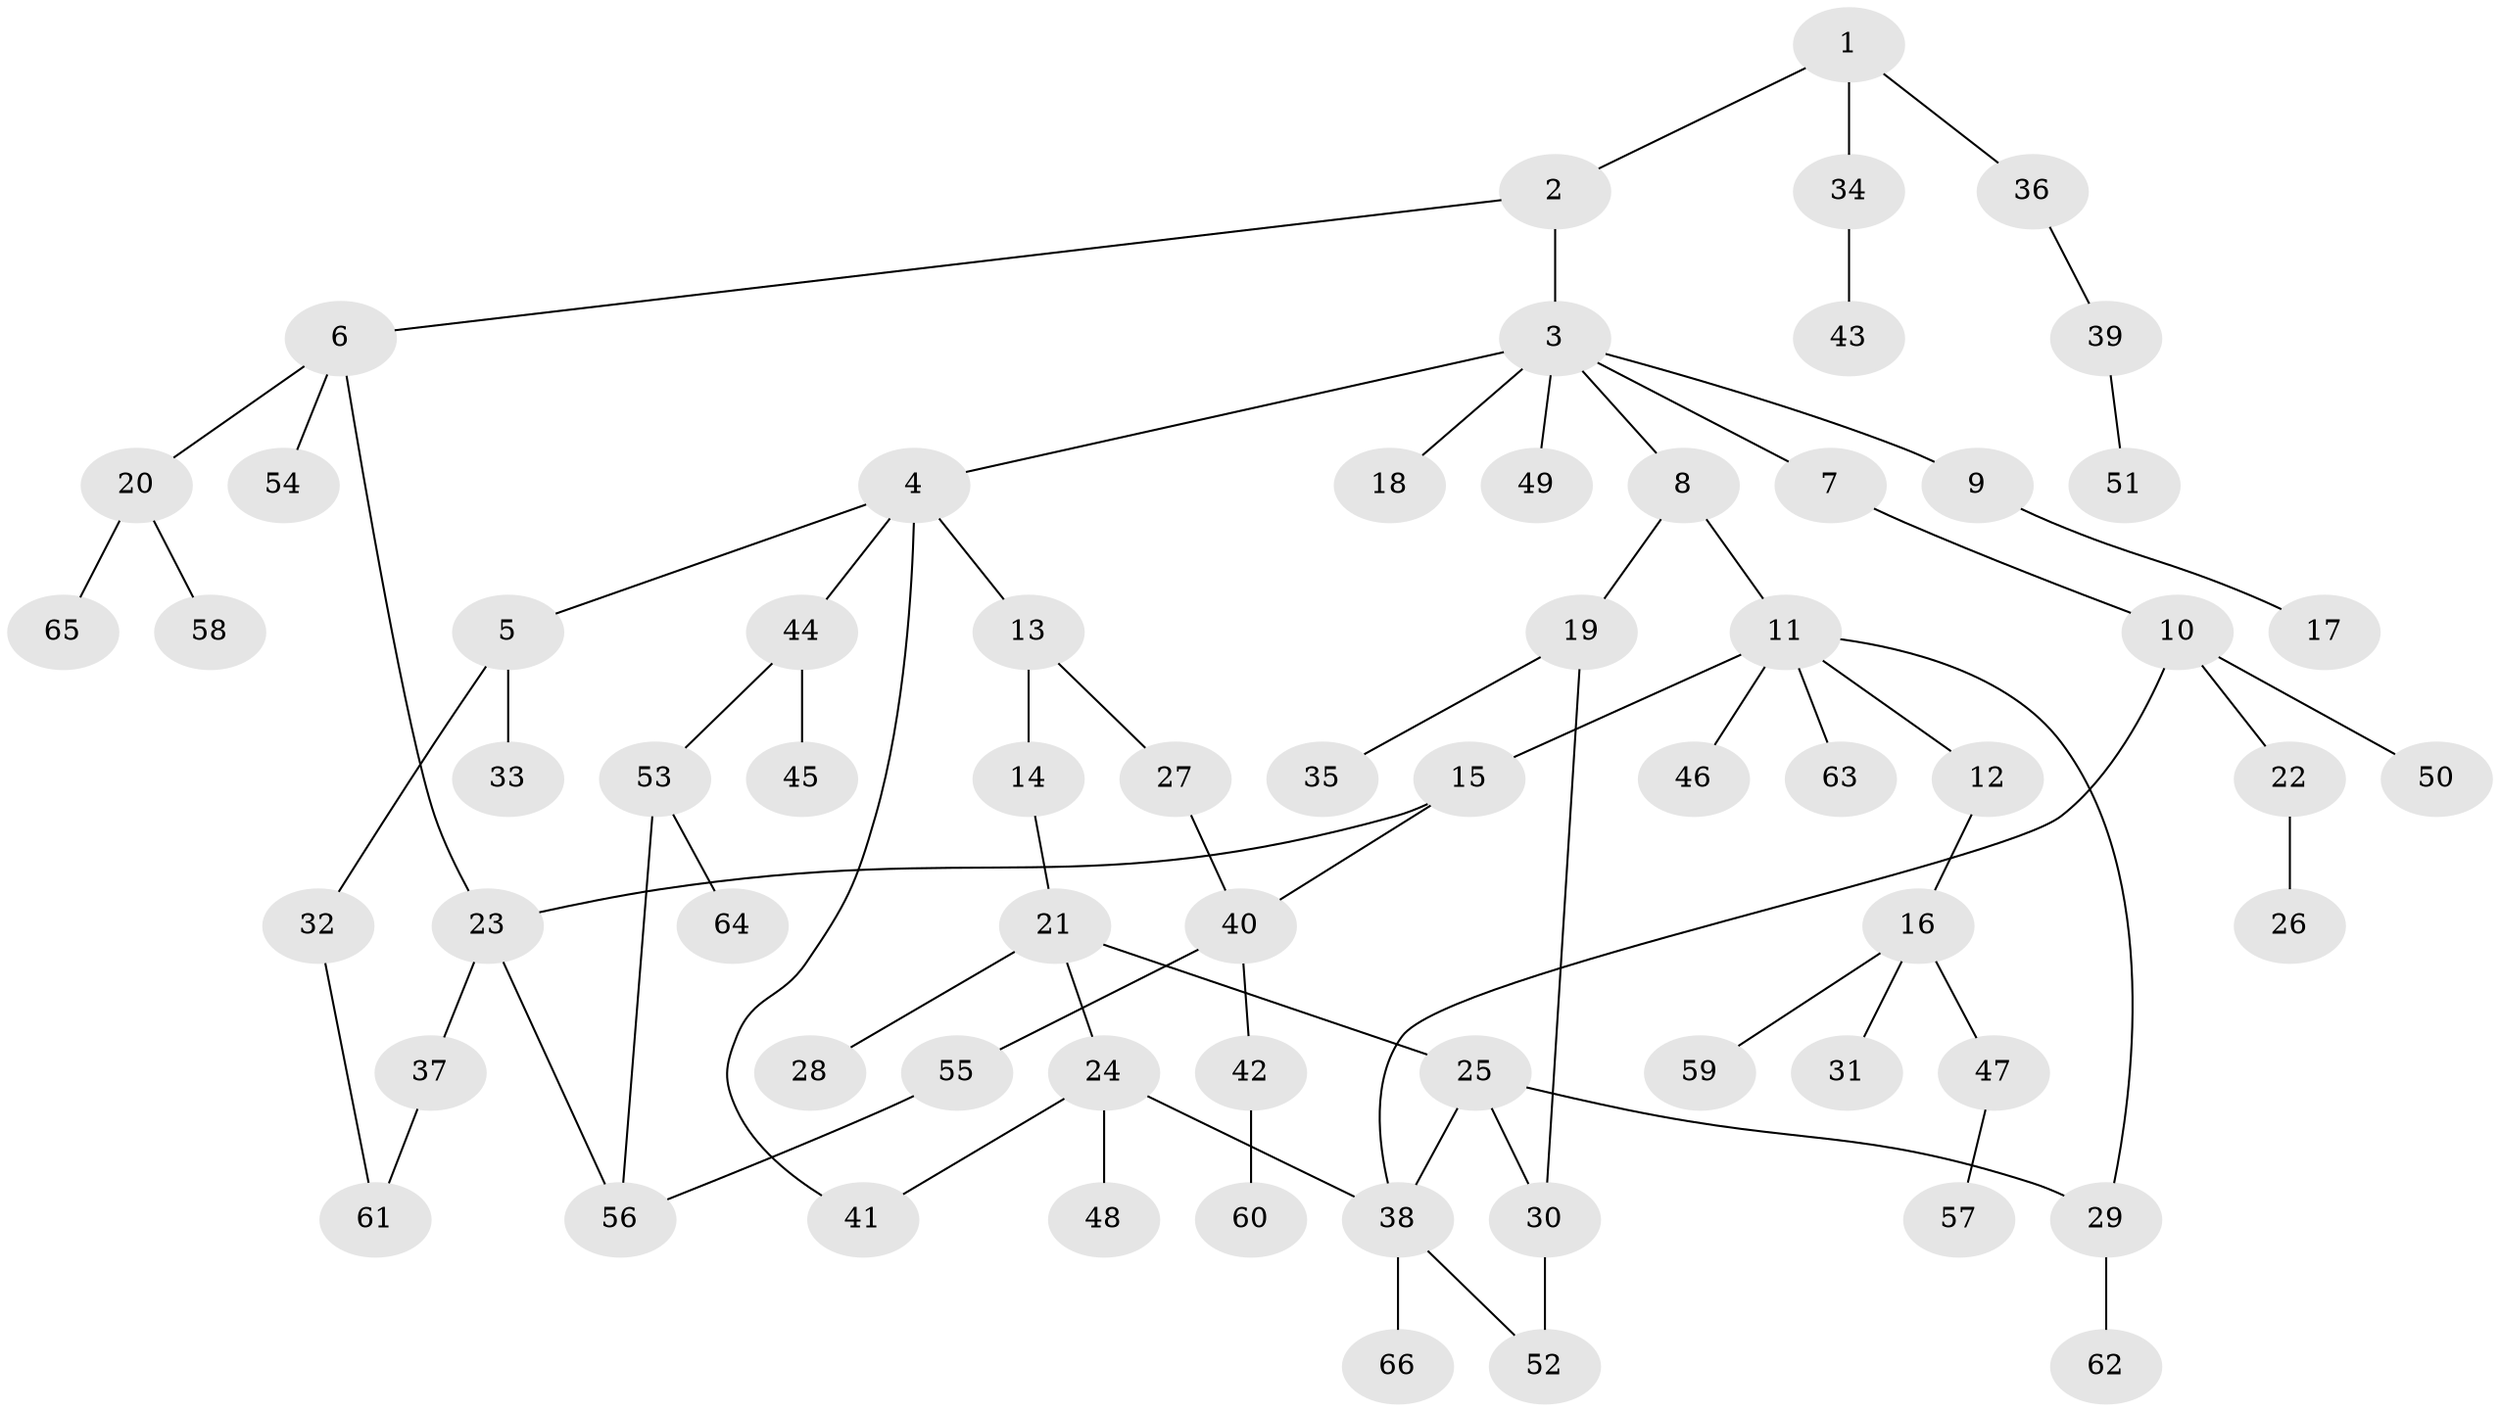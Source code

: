 // coarse degree distribution, {4: 0.07142857142857142, 6: 0.07142857142857142, 3: 0.16666666666666666, 5: 0.09523809523809523, 2: 0.19047619047619047, 1: 0.40476190476190477}
// Generated by graph-tools (version 1.1) at 2025/51/02/27/25 19:51:36]
// undirected, 66 vertices, 76 edges
graph export_dot {
graph [start="1"]
  node [color=gray90,style=filled];
  1;
  2;
  3;
  4;
  5;
  6;
  7;
  8;
  9;
  10;
  11;
  12;
  13;
  14;
  15;
  16;
  17;
  18;
  19;
  20;
  21;
  22;
  23;
  24;
  25;
  26;
  27;
  28;
  29;
  30;
  31;
  32;
  33;
  34;
  35;
  36;
  37;
  38;
  39;
  40;
  41;
  42;
  43;
  44;
  45;
  46;
  47;
  48;
  49;
  50;
  51;
  52;
  53;
  54;
  55;
  56;
  57;
  58;
  59;
  60;
  61;
  62;
  63;
  64;
  65;
  66;
  1 -- 2;
  1 -- 34;
  1 -- 36;
  2 -- 3;
  2 -- 6;
  3 -- 4;
  3 -- 7;
  3 -- 8;
  3 -- 9;
  3 -- 18;
  3 -- 49;
  4 -- 5;
  4 -- 13;
  4 -- 41;
  4 -- 44;
  5 -- 32;
  5 -- 33;
  6 -- 20;
  6 -- 23;
  6 -- 54;
  7 -- 10;
  8 -- 11;
  8 -- 19;
  9 -- 17;
  10 -- 22;
  10 -- 50;
  10 -- 38;
  11 -- 12;
  11 -- 15;
  11 -- 46;
  11 -- 63;
  11 -- 29;
  12 -- 16;
  13 -- 14;
  13 -- 27;
  14 -- 21;
  15 -- 23;
  15 -- 40;
  16 -- 31;
  16 -- 47;
  16 -- 59;
  19 -- 30;
  19 -- 35;
  20 -- 58;
  20 -- 65;
  21 -- 24;
  21 -- 25;
  21 -- 28;
  22 -- 26;
  23 -- 37;
  23 -- 56;
  24 -- 48;
  24 -- 38;
  24 -- 41;
  25 -- 29;
  25 -- 38;
  25 -- 30;
  27 -- 40;
  29 -- 62;
  30 -- 52;
  32 -- 61;
  34 -- 43;
  36 -- 39;
  37 -- 61;
  38 -- 52;
  38 -- 66;
  39 -- 51;
  40 -- 42;
  40 -- 55;
  42 -- 60;
  44 -- 45;
  44 -- 53;
  47 -- 57;
  53 -- 64;
  53 -- 56;
  55 -- 56;
}
